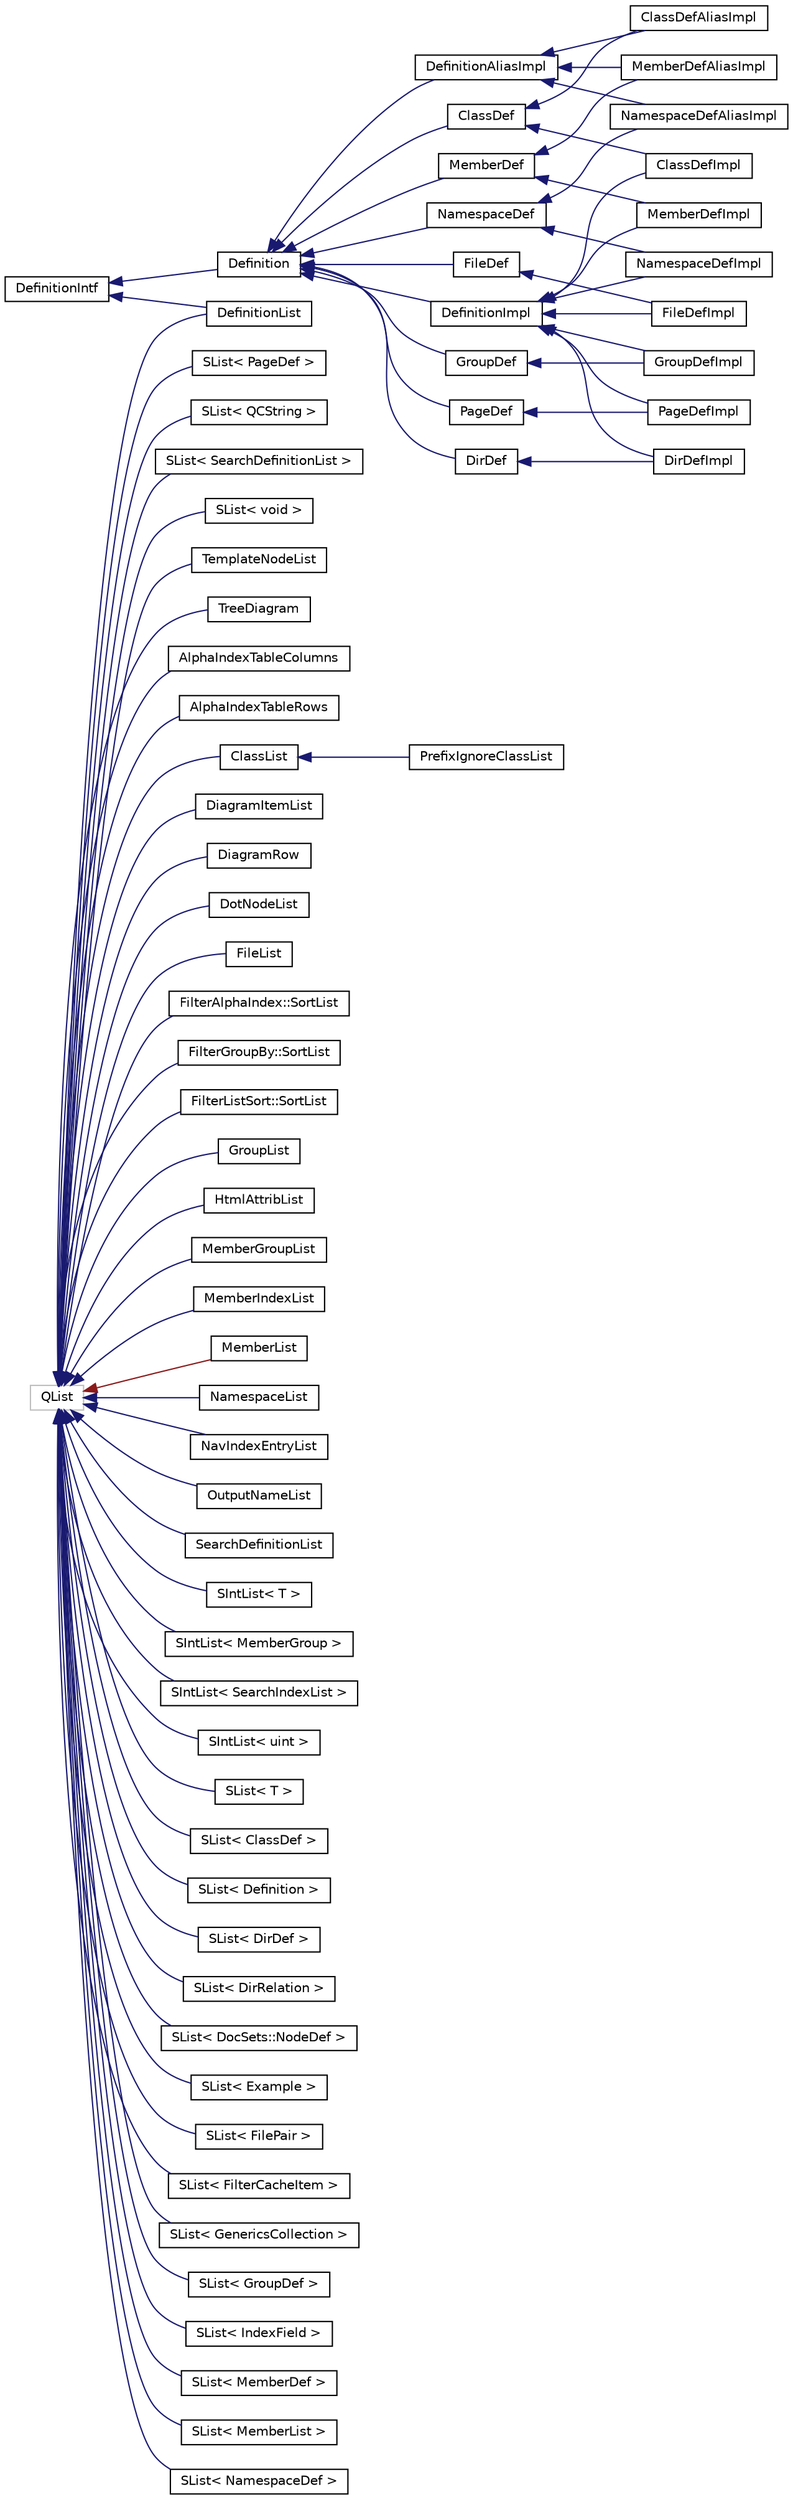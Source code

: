 digraph "Graphical Class Hierarchy"
{
 // INTERACTIVE_SVG=YES
 // LATEX_PDF_SIZE
  edge [fontname="Helvetica",fontsize="10",labelfontname="Helvetica",labelfontsize="10"];
  node [fontname="Helvetica",fontsize="10",shape=record];
  rankdir="LR";
  Node780 [label="DefinitionIntf",height=0.2,width=0.4,color="black", fillcolor="white", style="filled",URL="$d9/d4a/class_definition_intf.html",tooltip="Abstract interface for a Definition or DefinitionList."];
  Node780 -> Node781 [dir="back",color="midnightblue",fontsize="10",style="solid",fontname="Helvetica"];
  Node781 [label="Definition",height=0.2,width=0.4,color="black", fillcolor="white", style="filled",URL="$d5/dcc/class_definition.html",tooltip="The common base class of all entity definitions found in the sources."];
  Node781 -> Node782 [dir="back",color="midnightblue",fontsize="10",style="solid",fontname="Helvetica"];
  Node782 [label="ClassDef",height=0.2,width=0.4,color="black", fillcolor="white", style="filled",URL="$d1/dcf/class_class_def.html",tooltip="A abstract class representing of a compound symbol."];
  Node782 -> Node783 [dir="back",color="midnightblue",fontsize="10",style="solid",fontname="Helvetica"];
  Node783 [label="ClassDefAliasImpl",height=0.2,width=0.4,color="black", fillcolor="white", style="filled",URL="$d0/d2b/class_class_def_alias_impl.html",tooltip=" "];
  Node782 -> Node784 [dir="back",color="midnightblue",fontsize="10",style="solid",fontname="Helvetica"];
  Node784 [label="ClassDefImpl",height=0.2,width=0.4,color="black", fillcolor="white", style="filled",URL="$d1/d25/class_class_def_impl.html",tooltip="Implementation of the ClassDef interface."];
  Node781 -> Node785 [dir="back",color="midnightblue",fontsize="10",style="solid",fontname="Helvetica"];
  Node785 [label="DefinitionAliasImpl",height=0.2,width=0.4,color="black", fillcolor="white", style="filled",URL="$d0/d58/class_definition_alias_impl.html",tooltip=" "];
  Node785 -> Node783 [dir="back",color="midnightblue",fontsize="10",style="solid",fontname="Helvetica"];
  Node785 -> Node786 [dir="back",color="midnightblue",fontsize="10",style="solid",fontname="Helvetica"];
  Node786 [label="MemberDefAliasImpl",height=0.2,width=0.4,color="black", fillcolor="white", style="filled",URL="$d7/d70/class_member_def_alias_impl.html",tooltip=" "];
  Node785 -> Node787 [dir="back",color="midnightblue",fontsize="10",style="solid",fontname="Helvetica"];
  Node787 [label="NamespaceDefAliasImpl",height=0.2,width=0.4,color="black", fillcolor="white", style="filled",URL="$d2/d9c/class_namespace_def_alias_impl.html",tooltip=" "];
  Node781 -> Node788 [dir="back",color="midnightblue",fontsize="10",style="solid",fontname="Helvetica"];
  Node788 [label="DefinitionImpl",height=0.2,width=0.4,color="black", fillcolor="white", style="filled",URL="$d3/ddf/class_definition_impl.html",tooltip=" "];
  Node788 -> Node784 [dir="back",color="midnightblue",fontsize="10",style="solid",fontname="Helvetica"];
  Node788 -> Node789 [dir="back",color="midnightblue",fontsize="10",style="solid",fontname="Helvetica"];
  Node789 [label="DirDefImpl",height=0.2,width=0.4,color="black", fillcolor="white", style="filled",URL="$d8/db7/class_dir_def_impl.html",tooltip=" "];
  Node788 -> Node790 [dir="back",color="midnightblue",fontsize="10",style="solid",fontname="Helvetica"];
  Node790 [label="FileDefImpl",height=0.2,width=0.4,color="black", fillcolor="white", style="filled",URL="$d5/d14/class_file_def_impl.html",tooltip=" "];
  Node788 -> Node791 [dir="back",color="midnightblue",fontsize="10",style="solid",fontname="Helvetica"];
  Node791 [label="GroupDefImpl",height=0.2,width=0.4,color="black", fillcolor="white", style="filled",URL="$db/d22/class_group_def_impl.html",tooltip=" "];
  Node788 -> Node792 [dir="back",color="midnightblue",fontsize="10",style="solid",fontname="Helvetica"];
  Node792 [label="MemberDefImpl",height=0.2,width=0.4,color="black", fillcolor="white", style="filled",URL="$d7/d7e/class_member_def_impl.html",tooltip=" "];
  Node788 -> Node793 [dir="back",color="midnightblue",fontsize="10",style="solid",fontname="Helvetica"];
  Node793 [label="NamespaceDefImpl",height=0.2,width=0.4,color="black", fillcolor="white", style="filled",URL="$d5/dfa/class_namespace_def_impl.html",tooltip=" "];
  Node788 -> Node794 [dir="back",color="midnightblue",fontsize="10",style="solid",fontname="Helvetica"];
  Node794 [label="PageDefImpl",height=0.2,width=0.4,color="black", fillcolor="white", style="filled",URL="$dd/de8/class_page_def_impl.html",tooltip=" "];
  Node781 -> Node795 [dir="back",color="midnightblue",fontsize="10",style="solid",fontname="Helvetica"];
  Node795 [label="DirDef",height=0.2,width=0.4,color="black", fillcolor="white", style="filled",URL="$d4/dd4/class_dir_def.html",tooltip="A model of a directory symbol."];
  Node795 -> Node789 [dir="back",color="midnightblue",fontsize="10",style="solid",fontname="Helvetica"];
  Node781 -> Node796 [dir="back",color="midnightblue",fontsize="10",style="solid",fontname="Helvetica"];
  Node796 [label="FileDef",height=0.2,width=0.4,color="black", fillcolor="white", style="filled",URL="$de/db0/class_file_def.html",tooltip="A model of a file symbol."];
  Node796 -> Node790 [dir="back",color="midnightblue",fontsize="10",style="solid",fontname="Helvetica"];
  Node781 -> Node797 [dir="back",color="midnightblue",fontsize="10",style="solid",fontname="Helvetica"];
  Node797 [label="GroupDef",height=0.2,width=0.4,color="black", fillcolor="white", style="filled",URL="$d8/d09/class_group_def.html",tooltip="A model of a group of symbols."];
  Node797 -> Node791 [dir="back",color="midnightblue",fontsize="10",style="solid",fontname="Helvetica"];
  Node781 -> Node798 [dir="back",color="midnightblue",fontsize="10",style="solid",fontname="Helvetica"];
  Node798 [label="MemberDef",height=0.2,width=0.4,color="black", fillcolor="white", style="filled",URL="$da/d09/class_member_def.html",tooltip="A model of a class/file/namespace member symbol."];
  Node798 -> Node786 [dir="back",color="midnightblue",fontsize="10",style="solid",fontname="Helvetica"];
  Node798 -> Node792 [dir="back",color="midnightblue",fontsize="10",style="solid",fontname="Helvetica"];
  Node781 -> Node799 [dir="back",color="midnightblue",fontsize="10",style="solid",fontname="Helvetica"];
  Node799 [label="NamespaceDef",height=0.2,width=0.4,color="black", fillcolor="white", style="filled",URL="$d0/d07/class_namespace_def.html",tooltip="An abstract interface of a namespace symbol."];
  Node799 -> Node787 [dir="back",color="midnightblue",fontsize="10",style="solid",fontname="Helvetica"];
  Node799 -> Node793 [dir="back",color="midnightblue",fontsize="10",style="solid",fontname="Helvetica"];
  Node781 -> Node800 [dir="back",color="midnightblue",fontsize="10",style="solid",fontname="Helvetica"];
  Node800 [label="PageDef",height=0.2,width=0.4,color="black", fillcolor="white", style="filled",URL="$dd/d41/class_page_def.html",tooltip="A model of a page symbol."];
  Node800 -> Node794 [dir="back",color="midnightblue",fontsize="10",style="solid",fontname="Helvetica"];
  Node780 -> Node366 [dir="back",color="midnightblue",fontsize="10",style="solid",fontname="Helvetica"];
  Node366 [label="DefinitionList",height=0.2,width=0.4,color="black", fillcolor="white", style="filled",URL="$da/d39/class_definition_list.html",tooltip="A list of Definition objects."];
  Node361 [label="QList",height=0.2,width=0.4,color="grey75", fillcolor="white", style="filled",tooltip=" "];
  Node361 -> Node0 [dir="back",color="midnightblue",fontsize="10",style="solid",fontname="Helvetica"];
  Node0 [label="AlphaIndexTableColumns",height=0.2,width=0.4,color="black", fillcolor="white", style="filled",URL="$db/de8/class_alpha_index_table_columns.html",tooltip="Class representing the columns in the alphabetical class index."];
  Node361 -> Node363 [dir="back",color="midnightblue",fontsize="10",style="solid",fontname="Helvetica"];
  Node363 [label="AlphaIndexTableRows",height=0.2,width=0.4,color="black", fillcolor="white", style="filled",URL="$d7/d7b/class_alpha_index_table_rows.html",tooltip="Class representing a row in the alphabetical class index."];
  Node361 -> Node364 [dir="back",color="midnightblue",fontsize="10",style="solid",fontname="Helvetica"];
  Node364 [label="ClassList",height=0.2,width=0.4,color="black", fillcolor="white", style="filled",URL="$d7/da3/class_class_list.html",tooltip="A list of ClassDef objects."];
  Node364 -> Node365 [dir="back",color="midnightblue",fontsize="10",style="solid",fontname="Helvetica"];
  Node365 [label="PrefixIgnoreClassList",height=0.2,width=0.4,color="black", fillcolor="white", style="filled",URL="$da/dba/class_prefix_ignore_class_list.html",tooltip="Special class list where sorting takes IGNORE_PREFIX into account."];
  Node361 -> Node366 [dir="back",color="midnightblue",fontsize="10",style="solid",fontname="Helvetica"];
  Node361 -> Node367 [dir="back",color="midnightblue",fontsize="10",style="solid",fontname="Helvetica"];
  Node367 [label="DiagramItemList",height=0.2,width=0.4,color="black", fillcolor="white", style="filled",URL="$d3/de8/class_diagram_item_list.html",tooltip="Class representing a list of DiagramItem object."];
  Node361 -> Node368 [dir="back",color="midnightblue",fontsize="10",style="solid",fontname="Helvetica"];
  Node368 [label="DiagramRow",height=0.2,width=0.4,color="black", fillcolor="white", style="filled",URL="$d4/d34/class_diagram_row.html",tooltip="Class representing a row in the built-in class diagram."];
  Node361 -> Node369 [dir="back",color="midnightblue",fontsize="10",style="solid",fontname="Helvetica"];
  Node369 [label="DotNodeList",height=0.2,width=0.4,color="black", fillcolor="white", style="filled",URL="$d9/df9/class_dot_node_list.html",tooltip="Class representing a list of DotNode objects."];
  Node361 -> Node370 [dir="back",color="midnightblue",fontsize="10",style="solid",fontname="Helvetica"];
  Node370 [label="FileList",height=0.2,width=0.4,color="black", fillcolor="white", style="filled",URL="$d0/d18/class_file_list.html",tooltip="Class representing a list of FileDef objects."];
  Node361 -> Node371 [dir="back",color="midnightblue",fontsize="10",style="solid",fontname="Helvetica"];
  Node371 [label="FilterAlphaIndex::SortList",height=0.2,width=0.4,color="black", fillcolor="white", style="filled",URL="$d9/d7a/class_filter_alpha_index_1_1_sort_list.html",tooltip=" "];
  Node361 -> Node372 [dir="back",color="midnightblue",fontsize="10",style="solid",fontname="Helvetica"];
  Node372 [label="FilterGroupBy::SortList",height=0.2,width=0.4,color="black", fillcolor="white", style="filled",URL="$dd/d08/class_filter_group_by_1_1_sort_list.html",tooltip=" "];
  Node361 -> Node373 [dir="back",color="midnightblue",fontsize="10",style="solid",fontname="Helvetica"];
  Node373 [label="FilterListSort::SortList",height=0.2,width=0.4,color="black", fillcolor="white", style="filled",URL="$de/df6/class_filter_list_sort_1_1_sort_list.html",tooltip=" "];
  Node361 -> Node374 [dir="back",color="midnightblue",fontsize="10",style="solid",fontname="Helvetica"];
  Node374 [label="GroupList",height=0.2,width=0.4,color="black", fillcolor="white", style="filled",URL="$d3/d3b/class_group_list.html",tooltip="A list of GroupDef objects."];
  Node361 -> Node375 [dir="back",color="midnightblue",fontsize="10",style="solid",fontname="Helvetica"];
  Node375 [label="HtmlAttribList",height=0.2,width=0.4,color="black", fillcolor="white", style="filled",URL="$db/d4d/class_html_attrib_list.html",tooltip="A list of Html attributes."];
  Node361 -> Node376 [dir="back",color="midnightblue",fontsize="10",style="solid",fontname="Helvetica"];
  Node376 [label="MemberGroupList",height=0.2,width=0.4,color="black", fillcolor="white", style="filled",URL="$df/d11/class_member_group_list.html",tooltip="A list of MemberGroup objects."];
  Node361 -> Node377 [dir="back",color="midnightblue",fontsize="10",style="solid",fontname="Helvetica"];
  Node377 [label="MemberIndexList",height=0.2,width=0.4,color="black", fillcolor="white", style="filled",URL="$d5/d15/class_member_index_list.html",tooltip=" "];
  Node361 -> Node378 [dir="back",color="firebrick4",fontsize="10",style="solid",fontname="Helvetica"];
  Node378 [label="MemberList",height=0.2,width=0.4,color="black", fillcolor="white", style="filled",URL="$dd/d13/class_member_list.html",tooltip="A list of MemberDef objects."];
  Node361 -> Node379 [dir="back",color="midnightblue",fontsize="10",style="solid",fontname="Helvetica"];
  Node379 [label="NamespaceList",height=0.2,width=0.4,color="black", fillcolor="white", style="filled",URL="$d5/d36/class_namespace_list.html",tooltip="A list of NamespaceDef objects."];
  Node361 -> Node380 [dir="back",color="midnightblue",fontsize="10",style="solid",fontname="Helvetica"];
  Node380 [label="NavIndexEntryList",height=0.2,width=0.4,color="black", fillcolor="white", style="filled",URL="$df/d10/class_nav_index_entry_list.html",tooltip=" "];
  Node361 -> Node381 [dir="back",color="midnightblue",fontsize="10",style="solid",fontname="Helvetica"];
  Node381 [label="OutputNameList",height=0.2,width=0.4,color="black", fillcolor="white", style="filled",URL="$d6/dd7/class_output_name_list.html",tooltip=" "];
  Node361 -> Node382 [dir="back",color="midnightblue",fontsize="10",style="solid",fontname="Helvetica"];
  Node382 [label="SearchDefinitionList",height=0.2,width=0.4,color="black", fillcolor="white", style="filled",URL="$d6/d03/class_search_definition_list.html",tooltip=" "];
  Node361 -> Node383 [dir="back",color="midnightblue",fontsize="10",style="solid",fontname="Helvetica"];
  Node383 [label="SIntList\< T \>",height=0.2,width=0.4,color="black", fillcolor="white", style="filled",URL="$d8/d9a/class_s_int_list.html",tooltip="internal wrapper class that redirects compareValues() to the dictionary"];
  Node361 -> Node384 [dir="back",color="midnightblue",fontsize="10",style="solid",fontname="Helvetica"];
  Node384 [label="SIntList\< MemberGroup \>",height=0.2,width=0.4,color="black", fillcolor="white", style="filled",URL="$d8/d9a/class_s_int_list.html",tooltip=" "];
  Node361 -> Node385 [dir="back",color="midnightblue",fontsize="10",style="solid",fontname="Helvetica"];
  Node385 [label="SIntList\< SearchIndexList \>",height=0.2,width=0.4,color="black", fillcolor="white", style="filled",URL="$d8/d9a/class_s_int_list.html",tooltip=" "];
  Node361 -> Node386 [dir="back",color="midnightblue",fontsize="10",style="solid",fontname="Helvetica"];
  Node386 [label="SIntList\< uint \>",height=0.2,width=0.4,color="black", fillcolor="white", style="filled",URL="$d8/d9a/class_s_int_list.html",tooltip=" "];
  Node361 -> Node387 [dir="back",color="midnightblue",fontsize="10",style="solid",fontname="Helvetica"];
  Node387 [label="SList\< T \>",height=0.2,width=0.4,color="black", fillcolor="white", style="filled",URL="$df/dce/class_s_list.html",tooltip="internal wrapper class that redirects compareValues() to the dictionary"];
  Node361 -> Node388 [dir="back",color="midnightblue",fontsize="10",style="solid",fontname="Helvetica"];
  Node388 [label="SList\< ClassDef \>",height=0.2,width=0.4,color="black", fillcolor="white", style="filled",URL="$df/dce/class_s_list.html",tooltip=" "];
  Node361 -> Node389 [dir="back",color="midnightblue",fontsize="10",style="solid",fontname="Helvetica"];
  Node389 [label="SList\< Definition \>",height=0.2,width=0.4,color="black", fillcolor="white", style="filled",URL="$df/dce/class_s_list.html",tooltip=" "];
  Node361 -> Node390 [dir="back",color="midnightblue",fontsize="10",style="solid",fontname="Helvetica"];
  Node390 [label="SList\< DirDef \>",height=0.2,width=0.4,color="black", fillcolor="white", style="filled",URL="$df/dce/class_s_list.html",tooltip=" "];
  Node361 -> Node391 [dir="back",color="midnightblue",fontsize="10",style="solid",fontname="Helvetica"];
  Node391 [label="SList\< DirRelation \>",height=0.2,width=0.4,color="black", fillcolor="white", style="filled",URL="$df/dce/class_s_list.html",tooltip=" "];
  Node361 -> Node392 [dir="back",color="midnightblue",fontsize="10",style="solid",fontname="Helvetica"];
  Node392 [label="SList\< DocSets::NodeDef \>",height=0.2,width=0.4,color="black", fillcolor="white", style="filled",URL="$df/dce/class_s_list.html",tooltip=" "];
  Node361 -> Node393 [dir="back",color="midnightblue",fontsize="10",style="solid",fontname="Helvetica"];
  Node393 [label="SList\< Example \>",height=0.2,width=0.4,color="black", fillcolor="white", style="filled",URL="$df/dce/class_s_list.html",tooltip=" "];
  Node361 -> Node394 [dir="back",color="midnightblue",fontsize="10",style="solid",fontname="Helvetica"];
  Node394 [label="SList\< FilePair \>",height=0.2,width=0.4,color="black", fillcolor="white", style="filled",URL="$df/dce/class_s_list.html",tooltip=" "];
  Node361 -> Node395 [dir="back",color="midnightblue",fontsize="10",style="solid",fontname="Helvetica"];
  Node395 [label="SList\< FilterCacheItem \>",height=0.2,width=0.4,color="black", fillcolor="white", style="filled",URL="$df/dce/class_s_list.html",tooltip=" "];
  Node361 -> Node396 [dir="back",color="midnightblue",fontsize="10",style="solid",fontname="Helvetica"];
  Node396 [label="SList\< GenericsCollection \>",height=0.2,width=0.4,color="black", fillcolor="white", style="filled",URL="$df/dce/class_s_list.html",tooltip=" "];
  Node361 -> Node397 [dir="back",color="midnightblue",fontsize="10",style="solid",fontname="Helvetica"];
  Node397 [label="SList\< GroupDef \>",height=0.2,width=0.4,color="black", fillcolor="white", style="filled",URL="$df/dce/class_s_list.html",tooltip=" "];
  Node361 -> Node398 [dir="back",color="midnightblue",fontsize="10",style="solid",fontname="Helvetica"];
  Node398 [label="SList\< IndexField \>",height=0.2,width=0.4,color="black", fillcolor="white", style="filled",URL="$df/dce/class_s_list.html",tooltip=" "];
  Node361 -> Node399 [dir="back",color="midnightblue",fontsize="10",style="solid",fontname="Helvetica"];
  Node399 [label="SList\< MemberDef \>",height=0.2,width=0.4,color="black", fillcolor="white", style="filled",URL="$df/dce/class_s_list.html",tooltip=" "];
  Node361 -> Node400 [dir="back",color="midnightblue",fontsize="10",style="solid",fontname="Helvetica"];
  Node400 [label="SList\< MemberList \>",height=0.2,width=0.4,color="black", fillcolor="white", style="filled",URL="$df/dce/class_s_list.html",tooltip=" "];
  Node361 -> Node401 [dir="back",color="midnightblue",fontsize="10",style="solid",fontname="Helvetica"];
  Node401 [label="SList\< NamespaceDef \>",height=0.2,width=0.4,color="black", fillcolor="white", style="filled",URL="$df/dce/class_s_list.html",tooltip=" "];
  Node361 -> Node402 [dir="back",color="midnightblue",fontsize="10",style="solid",fontname="Helvetica"];
  Node402 [label="SList\< PageDef \>",height=0.2,width=0.4,color="black", fillcolor="white", style="filled",URL="$df/dce/class_s_list.html",tooltip=" "];
  Node361 -> Node403 [dir="back",color="midnightblue",fontsize="10",style="solid",fontname="Helvetica"];
  Node403 [label="SList\< QCString \>",height=0.2,width=0.4,color="black", fillcolor="white", style="filled",URL="$df/dce/class_s_list.html",tooltip=" "];
  Node361 -> Node404 [dir="back",color="midnightblue",fontsize="10",style="solid",fontname="Helvetica"];
  Node404 [label="SList\< SearchDefinitionList \>",height=0.2,width=0.4,color="black", fillcolor="white", style="filled",URL="$df/dce/class_s_list.html",tooltip=" "];
  Node361 -> Node405 [dir="back",color="midnightblue",fontsize="10",style="solid",fontname="Helvetica"];
  Node405 [label="SList\< void \>",height=0.2,width=0.4,color="black", fillcolor="white", style="filled",URL="$df/dce/class_s_list.html",tooltip=" "];
  Node361 -> Node406 [dir="back",color="midnightblue",fontsize="10",style="solid",fontname="Helvetica"];
  Node406 [label="TemplateNodeList",height=0.2,width=0.4,color="black", fillcolor="white", style="filled",URL="$df/daf/class_template_node_list.html",tooltip="Class representing a list of AST nodes in a template."];
  Node361 -> Node407 [dir="back",color="midnightblue",fontsize="10",style="solid",fontname="Helvetica"];
  Node407 [label="TreeDiagram",height=0.2,width=0.4,color="black", fillcolor="white", style="filled",URL="$d4/dc4/class_tree_diagram.html",tooltip="Class representing the tree layout for the built-in class diagram."];
}
